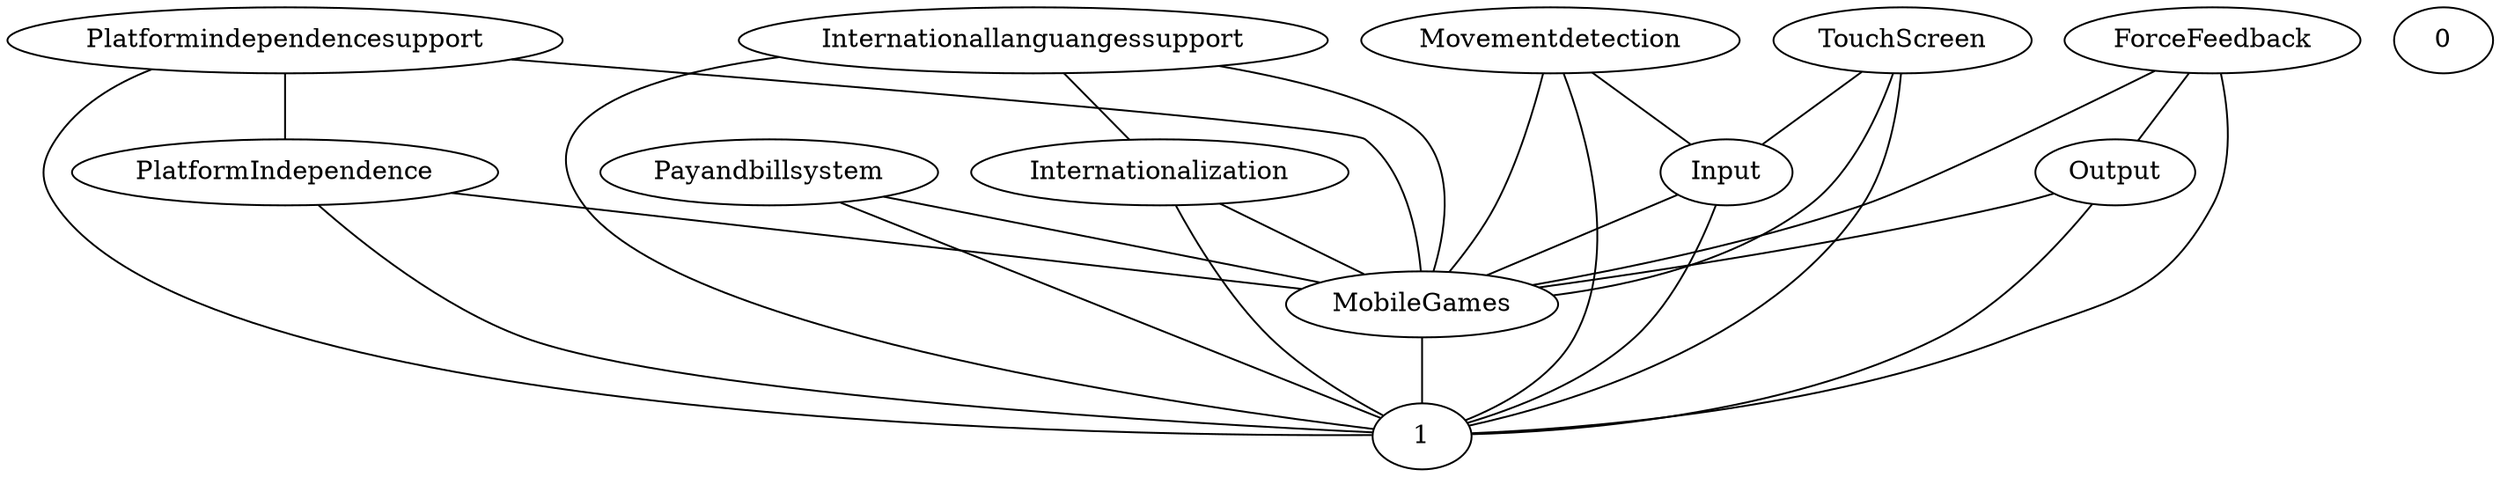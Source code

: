 graph G {
  Payandbillsystem;
  Movementdetection;
  Platformindependencesupport;
  Internationallanguangessupport;
  ForceFeedback;
  Input;
  Internationalization;
  PlatformIndependence;
  0;
  Output;
  1;
  MobileGames;
  TouchScreen;
  Platformindependencesupport -- PlatformIndependence;
  Output -- MobileGames;
  PlatformIndependence -- MobileGames;
  Internationallanguangessupport -- Internationalization;
  ForceFeedback -- Output;
  TouchScreen -- Input;
  Movementdetection -- Input;
  Input -- MobileGames;
  MobileGames -- 1;
  Internationalization -- MobileGames;
  Payandbillsystem -- MobileGames;
  Movementdetection -- MobileGames;
  Platformindependencesupport -- MobileGames;
  Internationallanguangessupport -- MobileGames;
  ForceFeedback -- MobileGames;
  Input -- 1;
  Internationalization -- 1;
  PlatformIndependence -- 1;
  Output -- 1;
  TouchScreen -- 1;
  TouchScreen -- MobileGames;
  Payandbillsystem -- 1;
  Movementdetection -- 1;
  Platformindependencesupport -- 1;
  Internationallanguangessupport -- 1;
  ForceFeedback -- 1;
}
